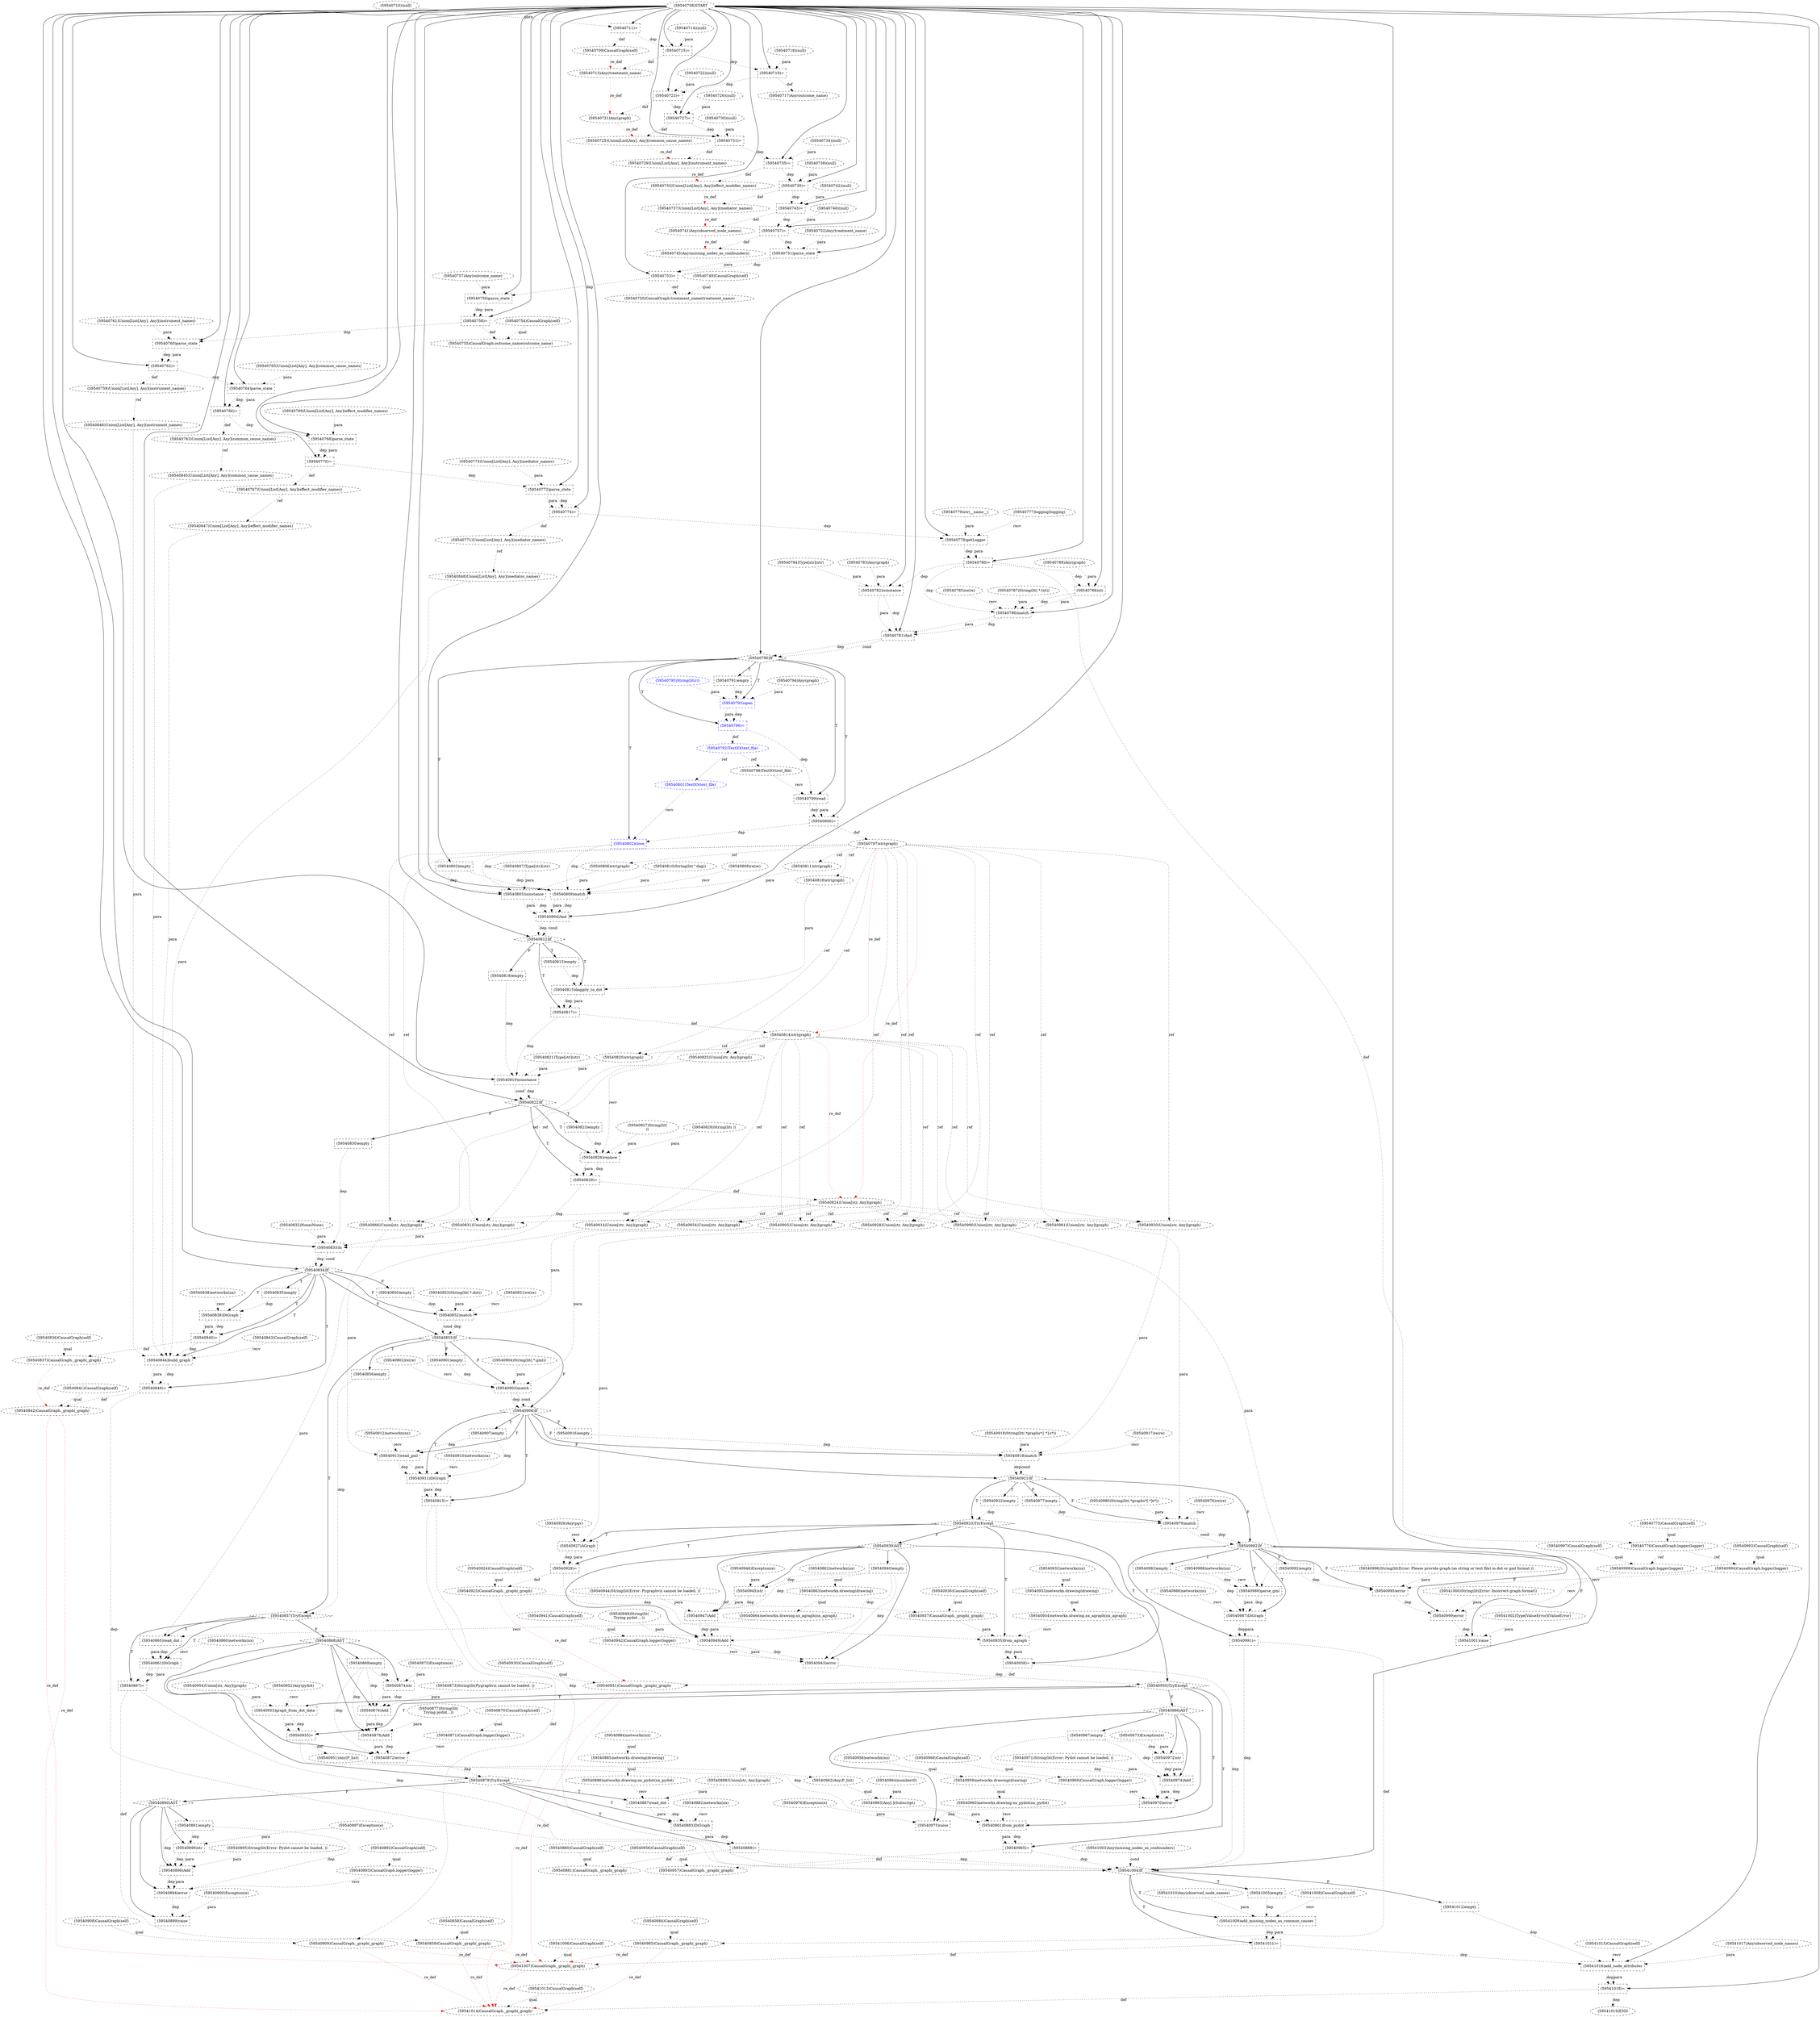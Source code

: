 digraph G {
1 [label="(59540832)None(None)" shape=ellipse style=dashed]
2 [label="(59540719)=" shape=box style=dashed]
3 [label="(59540811)str(graph)" shape=ellipse style=dashed]
4 [label="(59540985)CausalGraph._graph(_graph)" shape=ellipse style=dashed]
5 [label="(59540727)=" shape=box style=dashed]
6 [label="(59540797)str(graph)" shape=ellipse style=dashed]
7 [label="(59541007)CausalGraph._graph(_graph)" shape=ellipse style=dashed]
8 [label="(59540917)re(re)" shape=ellipse style=dashed]
9 [label="(59540815)daggity_to_dot" shape=box style=dashed]
10 [label="(59540734)(null)" shape=ellipse style=dashed]
11 [label="(59540830)empty" shape=box style=dashed]
12 [label="(59540881)CausalGraph._graph(_graph)" shape=ellipse style=dashed]
13 [label="(59540967)empty" shape=box style=dashed]
14 [label="(59540726)(null)" shape=ellipse style=dashed]
15 [label="(59540834)If" shape=diamond style=dashed]
16 [label="(59540896)str" shape=box style=dashed]
17 [label="(59540969)CausalGraph.logger(logger)" shape=ellipse style=dashed]
18 [label="(59540791)empty" shape=box style=dashed]
19 [label="(59540932)networkx(nx)" shape=ellipse style=dashed]
20 [label="(59540989)parse_gml" shape=box style=dashed]
21 [label="(59540893)CausalGraph.logger(logger)" shape=ellipse style=dashed]
22 [label="(59540959)networkx.drawing(drawing)" shape=ellipse style=dashed]
23 [label="(59540891)empty" shape=box style=dashed]
24 [label="(59540818)empty" shape=box style=dashed]
25 [label="(59540922)empty" shape=box style=dashed]
26 [label="(59540869)empty" shape=box style=dashed]
27 [label="(59540966)AST" shape=diamond style=dashed]
28 [label="(59540803)empty" shape=box style=dashed]
29 [label="(59540906)If" shape=diamond style=dashed]
30 [label="(59540838)networkx(nx)" shape=ellipse style=dashed]
31 [label="(59540909)CausalGraph._graph(_graph)" shape=ellipse style=dashed]
32 [label="(59540779)str(__name__)" shape=ellipse style=dashed]
33 [label="(59540884)networkx(nx)" shape=ellipse style=dashed]
34 [label="(59540935)from_agraph" shape=box style=dashed]
35 [label="(59540867)=" shape=box style=dashed]
36 [label="(59540842)CausalGraph._graph(_graph)" shape=ellipse style=dashed]
37 [label="(59540863)networkx.drawing(drawing)" shape=ellipse style=dashed]
38 [label="(59540994)CausalGraph.logger(logger)" shape=ellipse style=dashed]
39 [label="(59540774)=" shape=box style=dashed]
40 [label="(59540792)TextIO(text_file)" shape=ellipse style=dashed color=blue fontcolor=blue]
41 [label="(59540825)Union[str, Any](graph)" shape=ellipse style=dashed]
42 [label="(59541017)Any(observed_node_names)" shape=ellipse style=dashed]
43 [label="(59540982)If" shape=diamond style=dashed]
44 [label="(59540737)Union[List[Any], Any](mediator_names)" shape=ellipse style=dashed]
45 [label="(59541010)Any(observed_node_names)" shape=ellipse style=dashed]
46 [label="(59540768)parse_state" shape=box style=dashed]
47 [label="(59540708)START" style=dashed]
48 [label="(59540861)DiGraph" shape=box style=dashed]
49 [label="(59540971)String(lit(Error: Pydot cannot be loaded. ))" shape=ellipse style=dashed]
50 [label="(59540957)CausalGraph._graph(_graph)" shape=ellipse style=dashed]
51 [label="(59540790)If" shape=diamond style=dashed]
52 [label="(59540782)isinstance" shape=box style=dashed]
53 [label="(59540843)CausalGraph(self)" shape=ellipse style=dashed]
54 [label="(59540931)CausalGraph._graph(_graph)" shape=ellipse style=dashed]
55 [label="(59540923)TryExcept" shape=diamond style=dashed]
56 [label="(59540970)error" shape=box style=dashed]
57 [label="(59540840)=" shape=box style=dashed]
58 [label="(59540910)networkx(nx)" shape=ellipse style=dashed]
59 [label="(59540990)Union[str, Any](graph)" shape=ellipse style=dashed]
60 [label="(59540950)TryExcept" shape=diamond style=dashed]
61 [label="(59540722)(null)" shape=ellipse style=dashed]
62 [label="(59540855)If" shape=diamond style=dashed]
63 [label="(59540987)DiGraph" shape=box style=dashed]
64 [label="(59540852)match" shape=box style=dashed]
65 [label="(59540872)error" shape=box style=dashed]
66 [label="(59540853)String(lit(.*\.dot))" shape=ellipse style=dashed]
67 [label="(59540996)String(lit(Error: Please provide graph (as string or text file) in dot or gml format.))" shape=ellipse style=dashed]
68 [label="(59540755)CausalGraph.outcome_name(outcome_name)" shape=ellipse style=dashed]
69 [label="(59540880)CausalGraph(self)" shape=ellipse style=dashed]
70 [label="(59540962)Any(P_list)" shape=ellipse style=dashed]
71 [label="(59540882)networkx(nx)" shape=ellipse style=dashed]
72 [label="(59540857)TryExcept" shape=diamond style=dashed]
73 [label="(59540890)AST" shape=diamond style=dashed]
74 [label="(59540876)Add" shape=box style=dashed]
75 [label="(59541014)CausalGraph._graph(_graph)" shape=ellipse style=dashed]
76 [label="(59540905)Union[str, Any](graph)" shape=ellipse style=dashed]
77 [label="(59540907)empty" shape=box style=dashed]
78 [label="(59540951)Any(P_list)" shape=ellipse style=dashed]
79 [label="(59540746)(null)" shape=ellipse style=dashed]
80 [label="(59540908)CausalGraph(self)" shape=ellipse style=dashed]
81 [label="(59540809)match" shape=box style=dashed]
82 [label="(59540731)=" shape=box style=dashed]
83 [label="(59540804)And" shape=box style=dashed]
84 [label="(59540885)networkx.drawing(drawing)" shape=ellipse style=dashed]
85 [label="(59540978)re(re)" shape=ellipse style=dashed]
86 [label="(59540766)=" shape=box style=dashed]
87 [label="(59540817)=" shape=box style=dashed]
88 [label="(59540741)Any(observed_node_names)" shape=ellipse style=dashed]
89 [label="(59540933)networkx.drawing(drawing)" shape=ellipse style=dashed]
90 [label="(59540864)networkx.drawing.nx_agraph(nx_agraph)" shape=ellipse style=dashed]
91 [label="(59540997)CausalGraph(self)" shape=ellipse style=dashed]
92 [label="(59540972)str" shape=box style=dashed]
93 [label="(59540710)(null)" shape=ellipse style=dashed]
94 [label="(59540735)=" shape=box style=dashed]
95 [label="(59540760)parse_state" shape=box style=dashed]
96 [label="(59540977)empty" shape=box style=dashed]
97 [label="(59540806)str(graph)" shape=ellipse style=dashed]
98 [label="(59540769)Union[List[Any], Any](effect_modifier_names)" shape=ellipse style=dashed]
99 [label="(59540960)networkx.drawing.nx_pydot(nx_pydot)" shape=ellipse style=dashed]
100 [label="(59540937)CausalGraph._graph(_graph)" shape=ellipse style=dashed]
101 [label="(59540926)Any(pgv)" shape=ellipse style=dashed]
102 [label="(59541006)CausalGraph(self)" shape=ellipse style=dashed]
103 [label="(59540833)Is" shape=box style=dashed]
104 [label="(59540810)String(lit(^dag))" shape=ellipse style=dashed]
105 [label="(59540894)error" shape=box style=dashed]
106 [label="(59540802)close" shape=box style=dashed color=blue fontcolor=blue]
107 [label="(59540944)String(lit(Error: Pygraphviz cannot be loaded. ))" shape=ellipse style=dashed]
108 [label="(59540929)=" shape=box style=dashed]
109 [label="(59540956)CausalGraph(self)" shape=ellipse style=dashed]
110 [label="(59540850)empty" shape=box style=dashed]
111 [label="(59540785)re(re)" shape=ellipse style=dashed]
112 [label="(59540759)Union[List[Any], Any](instrument_names)" shape=ellipse style=dashed]
113 [label="(59540788)str" shape=box style=dashed]
114 [label="(59540761)Union[List[Any], Any](instrument_names)" shape=ellipse style=dashed]
115 [label="(59540772)parse_state" shape=box style=dashed]
116 [label="(59540753)=" shape=box style=dashed]
117 [label="(59540800)=" shape=box style=dashed]
118 [label="(59540821)Type[str](str)" shape=ellipse style=dashed]
119 [label="(59540879)TryExcept" shape=diamond style=dashed]
120 [label="(59540919)String(lit(.*graph\s*\{.*\}\s*))" shape=ellipse style=dashed]
121 [label="(59541016)add_node_attributes" shape=box style=dashed]
122 [label="(59541000)String(lit(Error: Incorrect graph format))" shape=ellipse style=dashed]
123 [label="(59540975)raise" shape=box style=dashed]
124 [label="(59540829)=" shape=box style=dashed]
125 [label="(59540883)DiGraph" shape=box style=dashed]
126 [label="(59540983)empty" shape=box style=dashed]
127 [label="(59540847)Union[List[Any], Any](effect_modifier_names)" shape=ellipse style=dashed]
128 [label="(59540943)error" shape=box style=dashed]
129 [label="(59540940)empty" shape=box style=dashed]
130 [label="(59540874)str" shape=box style=dashed]
131 [label="(59540749)CausalGraph(self)" shape=ellipse style=dashed]
132 [label="(59541015)CausalGraph(self)" shape=ellipse style=dashed]
133 [label="(59540751)parse_state" shape=box style=dashed]
134 [label="(59540764)parse_state" shape=box style=dashed]
135 [label="(59540771)Union[List[Any], Any](mediator_names)" shape=ellipse style=dashed]
136 [label="(59540793)open" shape=box style=dashed color=blue fontcolor=blue]
137 [label="(59540841)CausalGraph(self)" shape=ellipse style=dashed]
138 [label="(59540964)number(0)" shape=ellipse style=dashed]
139 [label="(59540915)=" shape=box style=dashed]
140 [label="(59540934)networkx.drawing.nx_agraph(nx_agraph)" shape=ellipse style=dashed]
141 [label="(59540717)Any(outcome_name)" shape=ellipse style=dashed]
142 [label="(59540900)Exception(e)" shape=ellipse style=dashed]
143 [label="(59541002)Type[ValueError](ValueError)" shape=ellipse style=dashed]
144 [label="(59540822)If" shape=diamond style=dashed]
145 [label="(59540794)Any(graph)" shape=ellipse style=dashed]
146 [label="(59540762)=" shape=box style=dashed]
147 [label="(59540986)networkx(nx)" shape=ellipse style=dashed]
148 [label="(59540993)CausalGraph(self)" shape=ellipse style=dashed]
149 [label="(59540945)str" shape=box style=dashed]
150 [label="(59541009)add_missing_nodes_as_common_causes" shape=box style=dashed]
151 [label="(59540844)build_graph" shape=box style=dashed]
152 [label="(59540750)CausalGraph.treatment_name(treatment_name)" shape=ellipse style=dashed]
153 [label="(59540711)=" shape=box style=dashed]
154 [label="(59540942)CausalGraph.logger(logger)" shape=ellipse style=dashed]
155 [label="(59540953)graph_from_dot_data" shape=box style=dashed]
156 [label="(59540858)CausalGraph(self)" shape=ellipse style=dashed]
157 [label="(59540781)And" shape=box style=dashed]
158 [label="(59540955)=" shape=box style=dashed]
159 [label="(59541004)If" shape=diamond style=dashed]
160 [label="(59540925)CausalGraph._graph(_graph)" shape=ellipse style=dashed]
161 [label="(59540780)=" shape=box style=dashed]
162 [label="(59540866)Union[str, Any](graph)" shape=ellipse style=dashed]
163 [label="(59540723)=" shape=box style=dashed]
164 [label="(59540868)AST" shape=diamond style=dashed]
165 [label="(59540709)CausalGraph(self)" shape=ellipse style=dashed]
166 [label="(59540877)String(lit(
Trying pydot...))" shape=ellipse style=dashed]
167 [label="(59540757)Any(outcome_name)" shape=ellipse style=dashed]
168 [label="(59540796)=" shape=box style=dashed color=blue fontcolor=blue]
169 [label="(59540839)DiGraph" shape=box style=dashed]
170 [label="(59540939)AST" shape=diamond style=dashed]
171 [label="(59540812)If" shape=diamond style=dashed]
172 [label="(59540981)Union[str, Any](graph)" shape=ellipse style=dashed]
173 [label="(59540784)Type[str](str)" shape=ellipse style=dashed]
174 [label="(59540826)replace" shape=box style=dashed]
175 [label="(59540848)Union[List[Any], Any](mediator_names)" shape=ellipse style=dashed]
176 [label="(59540816)str(graph)" shape=ellipse style=dashed]
177 [label="(59540898)Add" shape=box style=dashed]
178 [label="(59540754)CausalGraph(self)" shape=ellipse style=dashed]
179 [label="(59540992)empty" shape=box style=dashed]
180 [label="(59541012)empty" shape=box style=dashed]
181 [label="(59540928)Union[str, Any](graph)" shape=ellipse style=dashed]
182 [label="(59541018)=" shape=box style=dashed]
183 [label="(59540849)=" shape=box style=dashed]
184 [label="(59540851)re(re)" shape=ellipse style=dashed]
185 [label="(59540856)empty" shape=box style=dashed]
186 [label="(59540828)String(lit( ))" shape=ellipse style=dashed]
187 [label="(59540941)CausalGraph(self)" shape=ellipse style=dashed]
188 [label="(59540914)Union[str, Any](graph)" shape=ellipse style=dashed]
189 [label="(59541011)=" shape=box style=dashed]
190 [label="(59540747)=" shape=box style=dashed]
191 [label="(59540836)CausalGraph(self)" shape=ellipse style=dashed]
192 [label="(59540713)Any(treatment_name)" shape=ellipse style=dashed]
193 [label="(59540988)networkx(nx)" shape=ellipse style=dashed]
194 [label="(59541001)raise" shape=box style=dashed]
195 [label="(59540824)Union[str, Any](graph)" shape=ellipse style=dashed]
196 [label="(59540930)CausalGraph(self)" shape=ellipse style=dashed]
197 [label="(59540770)=" shape=box style=dashed]
198 [label="(59540886)networkx.drawing.nx_pydot(nx_pydot)" shape=ellipse style=dashed]
199 [label="(59540763)Union[List[Any], Any](common_cause_names)" shape=ellipse style=dashed]
200 [label="(59540798)TextIO(text_file)" shape=ellipse style=dashed]
201 [label="(59541019)END" style=dashed]
202 [label="(59540991)=" shape=box style=dashed]
203 [label="(59540974)Add" shape=box style=dashed]
204 [label="(59540887)read_dot" shape=box style=dashed]
205 [label="(59540963)Any[.](Subscript)" shape=ellipse style=dashed]
206 [label="(59540783)Any(graph)" shape=ellipse style=dashed]
207 [label="(59540878)Add" shape=box style=dashed]
208 [label="(59540927)AGraph" shape=box style=dashed]
209 [label="(59540799)read" shape=box style=dashed]
210 [label="(59540789)Any(graph)" shape=ellipse style=dashed]
211 [label="(59540984)CausalGraph(self)" shape=ellipse style=dashed]
212 [label="(59540730)(null)" shape=ellipse style=dashed]
213 [label="(59540902)re(re)" shape=ellipse style=dashed]
214 [label="(59540733)Union[List[Any], Any](effect_modifier_names)" shape=ellipse style=dashed]
215 [label="(59540773)Union[List[Any], Any](mediator_names)" shape=ellipse style=dashed]
216 [label="(59540827)String(lit(
))" shape=ellipse style=dashed]
217 [label="(59540865)read_dot" shape=box style=dashed]
218 [label="(59540807)Type[str](str)" shape=ellipse style=dashed]
219 [label="(59540837)CausalGraph._graph(_graph)" shape=ellipse style=dashed]
220 [label="(59540899)raise" shape=box style=dashed]
221 [label="(59540901)empty" shape=box style=dashed]
222 [label="(59540924)CausalGraph(self)" shape=ellipse style=dashed]
223 [label="(59540831)Union[str, Any](graph)" shape=ellipse style=dashed]
224 [label="(59541013)CausalGraph(self)" shape=ellipse style=dashed]
225 [label="(59540846)Union[List[Any], Any](instrument_names)" shape=ellipse style=dashed]
226 [label="(59540998)CausalGraph.logger(logger)" shape=ellipse style=dashed]
227 [label="(59540980)String(lit(.*graph\s*\[.*\]\s*))" shape=ellipse style=dashed]
228 [label="(59540903)match" shape=box style=dashed]
229 [label="(59540808)re(re)" shape=ellipse style=dashed]
230 [label="(59540921)If" shape=diamond style=dashed]
231 [label="(59540958)networkx(nx)" shape=ellipse style=dashed]
232 [label="(59541008)CausalGraph(self)" shape=ellipse style=dashed]
233 [label="(59540871)CausalGraph.logger(logger)" shape=ellipse style=dashed]
234 [label="(59540889)=" shape=box style=dashed]
235 [label="(59540758)=" shape=box style=dashed]
236 [label="(59540742)(null)" shape=ellipse style=dashed]
237 [label="(59540904)String(lit(.*\.gml))" shape=ellipse style=dashed]
238 [label="(59540778)getLogger" shape=box style=dashed]
239 [label="(59540916)empty" shape=box style=dashed]
240 [label="(59540999)error" shape=box style=dashed]
241 [label="(59540715)=" shape=box style=dashed]
242 [label="(59540948)String(lit(
Trying pydot ...))" shape=ellipse style=dashed]
243 [label="(59541005)empty" shape=box style=dashed]
244 [label="(59540920)Union[str, Any](graph)" shape=ellipse style=dashed]
245 [label="(59540954)Union[str, Any](graph)" shape=ellipse style=dashed]
246 [label="(59540961)from_pydot" shape=box style=dashed]
247 [label="(59540718)(null)" shape=ellipse style=dashed]
248 [label="(59540911)DiGraph" shape=box style=dashed]
249 [label="(59540936)CausalGraph(self)" shape=ellipse style=dashed]
250 [label="(59540721)Any(graph)" shape=ellipse style=dashed]
251 [label="(59540777)logging(logging)" shape=ellipse style=dashed]
252 [label="(59540823)empty" shape=box style=dashed]
253 [label="(59540938)=" shape=box style=dashed]
254 [label="(59540888)Union[str, Any](graph)" shape=ellipse style=dashed]
255 [label="(59540787)String(lit(.*\.txt))" shape=ellipse style=dashed]
256 [label="(59541003)Any(missing_nodes_as_confounders)" shape=ellipse style=dashed]
257 [label="(59540729)Union[List[Any], Any](instrument_names)" shape=ellipse style=dashed]
258 [label="(59540947)Add" shape=box style=dashed]
259 [label="(59540976)Exception(e)" shape=ellipse style=dashed]
260 [label="(59540918)match" shape=box style=dashed]
261 [label="(59540995)error" shape=box style=dashed]
262 [label="(59540968)CausalGraph(self)" shape=ellipse style=dashed]
263 [label="(59540767)Union[List[Any], Any](effect_modifier_names)" shape=ellipse style=dashed]
264 [label="(59540738)(null)" shape=ellipse style=dashed]
265 [label="(59540859)CausalGraph._graph(_graph)" shape=ellipse style=dashed]
266 [label="(59540854)Union[str, Any](graph)" shape=ellipse style=dashed]
267 [label="(59540952)Any(pydot)" shape=ellipse style=dashed]
268 [label="(59540895)String(lit(Error: Pydot cannot be loaded. ))" shape=ellipse style=dashed]
269 [label="(59540946)Exception(e)" shape=ellipse style=dashed]
270 [label="(59540875)Exception(e)" shape=ellipse style=dashed]
271 [label="(59540795)String(lit(r))" shape=ellipse style=dashed color=blue fontcolor=blue]
272 [label="(59540949)Add" shape=box style=dashed]
273 [label="(59540739)=" shape=box style=dashed]
274 [label="(59540912)networkx(nx)" shape=ellipse style=dashed]
275 [label="(59540756)parse_state" shape=box style=dashed]
276 [label="(59540835)empty" shape=box style=dashed]
277 [label="(59540752)Any(treatment_name)" shape=ellipse style=dashed]
278 [label="(59540870)CausalGraph(self)" shape=ellipse style=dashed]
279 [label="(59540873)String(lit(Pygraphviz cannot be loaded. ))" shape=ellipse style=dashed]
280 [label="(59540913)read_gml" shape=box style=dashed]
281 [label="(59540765)Union[List[Any], Any](common_cause_names)" shape=ellipse style=dashed]
282 [label="(59540819)isinstance" shape=box style=dashed]
283 [label="(59540725)Union[List[Any], Any](common_cause_names)" shape=ellipse style=dashed]
284 [label="(59540814)str(graph)" shape=ellipse style=dashed]
285 [label="(59540862)networkx(nx)" shape=ellipse style=dashed]
286 [label="(59540801)TextIO(text_file)" shape=ellipse style=dashed color=blue fontcolor=blue]
287 [label="(59540745)Any(missing_nodes_as_confounders)" shape=ellipse style=dashed]
288 [label="(59540973)Exception(e)" shape=ellipse style=dashed]
289 [label="(59540743)=" shape=box style=dashed]
290 [label="(59540805)isinstance" shape=box style=dashed]
291 [label="(59540965)=" shape=box style=dashed]
292 [label="(59540820)str(graph)" shape=ellipse style=dashed]
293 [label="(59540714)(null)" shape=ellipse style=dashed]
294 [label="(59540860)networkx(nx)" shape=ellipse style=dashed]
295 [label="(59540892)CausalGraph(self)" shape=ellipse style=dashed]
296 [label="(59540979)match" shape=box style=dashed]
297 [label="(59540776)CausalGraph.logger(logger)" shape=ellipse style=dashed]
298 [label="(59540813)empty" shape=box style=dashed]
299 [label="(59540775)CausalGraph(self)" shape=ellipse style=dashed]
300 [label="(59540786)match" shape=box style=dashed]
301 [label="(59540845)Union[List[Any], Any](common_cause_names)" shape=ellipse style=dashed]
302 [label="(59540897)Exception(e)" shape=ellipse style=dashed]
47 -> 2 [label="" style=solid];
247 -> 2 [label="para" style=dotted];
241 -> 2 [label="dep" style=dotted];
6 -> 3 [label="ref" style=dotted];
211 -> 4 [label="qual" style=dotted];
202 -> 4 [label="def" style=dotted];
47 -> 5 [label="" style=solid];
14 -> 5 [label="para" style=dotted];
163 -> 5 [label="dep" style=dotted];
117 -> 6 [label="def" style=dotted];
102 -> 7 [label="qual" style=dotted];
189 -> 7 [label="def" style=dotted];
36 -> 7 [label="re_def" style=dotted color=red];
4 -> 7 [label="re_def" style=dotted color=red];
265 -> 7 [label="re_def" style=dotted color=red];
31 -> 7 [label="re_def" style=dotted color=red];
54 -> 7 [label="re_def" style=dotted color=red];
171 -> 9 [label="T"];
176 -> 9 [label="para" style=dotted];
298 -> 9 [label="dep" style=dotted];
144 -> 11 [label="F"];
69 -> 12 [label="qual" style=dotted];
234 -> 12 [label="def" style=dotted];
27 -> 13 [label="" style=solid];
47 -> 15 [label="" style=solid];
103 -> 15 [label="dep" style=dotted];
103 -> 15 [label="cond" style=dotted];
73 -> 16 [label="" style=solid];
302 -> 16 [label="para" style=dotted];
23 -> 16 [label="dep" style=dotted];
262 -> 17 [label="qual" style=dotted];
51 -> 18 [label="T"];
43 -> 20 [label="T"];
193 -> 20 [label="recv" style=dotted];
59 -> 20 [label="para" style=dotted];
126 -> 20 [label="dep" style=dotted];
295 -> 21 [label="qual" style=dotted];
231 -> 22 [label="qual" style=dotted];
73 -> 23 [label="" style=solid];
171 -> 24 [label="F"];
230 -> 25 [label="T"];
164 -> 26 [label="" style=solid];
60 -> 27 [label="F"];
51 -> 28 [label="F"];
62 -> 29 [label="F"];
228 -> 29 [label="dep" style=dotted];
228 -> 29 [label="cond" style=dotted];
80 -> 31 [label="qual" style=dotted];
139 -> 31 [label="def" style=dotted];
55 -> 34 [label="T"];
140 -> 34 [label="recv" style=dotted];
100 -> 34 [label="para" style=dotted];
108 -> 34 [label="dep" style=dotted];
72 -> 35 [label="T"];
48 -> 35 [label="dep" style=dotted];
48 -> 35 [label="para" style=dotted];
137 -> 36 [label="qual" style=dotted];
183 -> 36 [label="def" style=dotted];
219 -> 36 [label="re_def" style=dotted color=red];
285 -> 37 [label="qual" style=dotted];
148 -> 38 [label="qual" style=dotted];
297 -> 38 [label="ref" style=dotted];
47 -> 39 [label="" style=solid];
115 -> 39 [label="dep" style=dotted];
115 -> 39 [label="para" style=dotted];
168 -> 40 [label="def" style=dotted];
284 -> 41 [label="ref" style=dotted];
6 -> 41 [label="ref" style=dotted];
230 -> 43 [label="F"];
296 -> 43 [label="dep" style=dotted];
296 -> 43 [label="cond" style=dotted];
273 -> 44 [label="def" style=dotted];
214 -> 44 [label="re_def" style=dotted color=red];
47 -> 46 [label="" style=solid];
98 -> 46 [label="para" style=dotted];
86 -> 46 [label="dep" style=dotted];
72 -> 48 [label="T"];
294 -> 48 [label="recv" style=dotted];
217 -> 48 [label="dep" style=dotted];
217 -> 48 [label="para" style=dotted];
109 -> 50 [label="qual" style=dotted];
291 -> 50 [label="def" style=dotted];
47 -> 51 [label="" style=solid];
157 -> 51 [label="dep" style=dotted];
157 -> 51 [label="cond" style=dotted];
47 -> 52 [label="" style=solid];
206 -> 52 [label="para" style=dotted];
173 -> 52 [label="para" style=dotted];
161 -> 52 [label="dep" style=dotted];
196 -> 54 [label="qual" style=dotted];
253 -> 54 [label="def" style=dotted];
160 -> 54 [label="re_def" style=dotted color=red];
230 -> 55 [label="T"];
25 -> 55 [label="dep" style=dotted];
27 -> 56 [label="" style=solid];
17 -> 56 [label="recv" style=dotted];
203 -> 56 [label="dep" style=dotted];
203 -> 56 [label="para" style=dotted];
13 -> 56 [label="dep" style=dotted];
15 -> 57 [label="T"];
169 -> 57 [label="dep" style=dotted];
169 -> 57 [label="para" style=dotted];
284 -> 59 [label="ref" style=dotted];
6 -> 59 [label="ref" style=dotted];
195 -> 59 [label="ref" style=dotted];
170 -> 60 [label="" style=solid];
128 -> 60 [label="dep" style=dotted];
15 -> 62 [label="F"];
64 -> 62 [label="dep" style=dotted];
64 -> 62 [label="cond" style=dotted];
43 -> 63 [label="T"];
147 -> 63 [label="recv" style=dotted];
20 -> 63 [label="dep" style=dotted];
20 -> 63 [label="para" style=dotted];
126 -> 63 [label="dep" style=dotted];
15 -> 64 [label="F"];
184 -> 64 [label="recv" style=dotted];
66 -> 64 [label="para" style=dotted];
266 -> 64 [label="para" style=dotted];
110 -> 64 [label="dep" style=dotted];
164 -> 65 [label="" style=solid];
233 -> 65 [label="recv" style=dotted];
207 -> 65 [label="dep" style=dotted];
207 -> 65 [label="para" style=dotted];
26 -> 65 [label="dep" style=dotted];
178 -> 68 [label="qual" style=dotted];
235 -> 68 [label="def" style=dotted];
78 -> 70 [label="ref" style=dotted];
62 -> 72 [label="T"];
185 -> 72 [label="dep" style=dotted];
119 -> 73 [label="F"];
164 -> 74 [label="" style=solid];
279 -> 74 [label="para" style=dotted];
130 -> 74 [label="dep" style=dotted];
130 -> 74 [label="para" style=dotted];
26 -> 74 [label="dep" style=dotted];
224 -> 75 [label="qual" style=dotted];
182 -> 75 [label="def" style=dotted];
36 -> 75 [label="re_def" style=dotted color=red];
4 -> 75 [label="re_def" style=dotted color=red];
265 -> 75 [label="re_def" style=dotted color=red];
31 -> 75 [label="re_def" style=dotted color=red];
7 -> 75 [label="re_def" style=dotted color=red];
54 -> 75 [label="re_def" style=dotted color=red];
284 -> 76 [label="ref" style=dotted];
6 -> 76 [label="ref" style=dotted];
195 -> 76 [label="ref" style=dotted];
29 -> 77 [label="T"];
158 -> 78 [label="def" style=dotted];
47 -> 81 [label="" style=solid];
229 -> 81 [label="recv" style=dotted];
104 -> 81 [label="para" style=dotted];
3 -> 81 [label="para" style=dotted];
28 -> 81 [label="dep" style=dotted];
106 -> 81 [label="dep" style=dotted];
47 -> 82 [label="" style=solid];
212 -> 82 [label="para" style=dotted];
5 -> 82 [label="dep" style=dotted];
47 -> 83 [label="" style=solid];
290 -> 83 [label="dep" style=dotted];
290 -> 83 [label="para" style=dotted];
81 -> 83 [label="dep" style=dotted];
81 -> 83 [label="para" style=dotted];
33 -> 84 [label="qual" style=dotted];
47 -> 86 [label="" style=solid];
134 -> 86 [label="dep" style=dotted];
134 -> 86 [label="para" style=dotted];
171 -> 87 [label="T"];
9 -> 87 [label="dep" style=dotted];
9 -> 87 [label="para" style=dotted];
289 -> 88 [label="def" style=dotted];
44 -> 88 [label="re_def" style=dotted color=red];
19 -> 89 [label="qual" style=dotted];
37 -> 90 [label="qual" style=dotted];
27 -> 92 [label="" style=solid];
288 -> 92 [label="para" style=dotted];
13 -> 92 [label="dep" style=dotted];
47 -> 94 [label="" style=solid];
10 -> 94 [label="para" style=dotted];
82 -> 94 [label="dep" style=dotted];
47 -> 95 [label="" style=solid];
114 -> 95 [label="para" style=dotted];
235 -> 95 [label="dep" style=dotted];
230 -> 96 [label="F"];
6 -> 97 [label="ref" style=dotted];
22 -> 99 [label="qual" style=dotted];
249 -> 100 [label="qual" style=dotted];
160 -> 100 [label="ref" style=dotted];
47 -> 103 [label="" style=solid];
223 -> 103 [label="para" style=dotted];
1 -> 103 [label="para" style=dotted];
11 -> 103 [label="dep" style=dotted];
124 -> 103 [label="dep" style=dotted];
73 -> 105 [label="" style=solid];
21 -> 105 [label="recv" style=dotted];
177 -> 105 [label="dep" style=dotted];
177 -> 105 [label="para" style=dotted];
23 -> 105 [label="dep" style=dotted];
51 -> 106 [label="T"];
286 -> 106 [label="recv" style=dotted];
117 -> 106 [label="dep" style=dotted];
55 -> 108 [label="T"];
208 -> 108 [label="dep" style=dotted];
208 -> 108 [label="para" style=dotted];
15 -> 110 [label="F"];
146 -> 112 [label="def" style=dotted];
47 -> 113 [label="" style=solid];
210 -> 113 [label="para" style=dotted];
161 -> 113 [label="dep" style=dotted];
47 -> 115 [label="" style=solid];
215 -> 115 [label="para" style=dotted];
197 -> 115 [label="dep" style=dotted];
47 -> 116 [label="" style=solid];
133 -> 116 [label="dep" style=dotted];
133 -> 116 [label="para" style=dotted];
51 -> 117 [label="T"];
209 -> 117 [label="dep" style=dotted];
209 -> 117 [label="para" style=dotted];
164 -> 119 [label="" style=solid];
65 -> 119 [label="dep" style=dotted];
47 -> 121 [label="" style=solid];
132 -> 121 [label="recv" style=dotted];
42 -> 121 [label="para" style=dotted];
180 -> 121 [label="dep" style=dotted];
189 -> 121 [label="dep" style=dotted];
27 -> 123 [label="" style=solid];
259 -> 123 [label="para" style=dotted];
56 -> 123 [label="dep" style=dotted];
144 -> 124 [label="T"];
174 -> 124 [label="dep" style=dotted];
174 -> 124 [label="para" style=dotted];
119 -> 125 [label="T"];
71 -> 125 [label="recv" style=dotted];
204 -> 125 [label="dep" style=dotted];
204 -> 125 [label="para" style=dotted];
43 -> 126 [label="T"];
263 -> 127 [label="ref" style=dotted];
170 -> 128 [label="" style=solid];
154 -> 128 [label="recv" style=dotted];
272 -> 128 [label="dep" style=dotted];
272 -> 128 [label="para" style=dotted];
129 -> 128 [label="dep" style=dotted];
170 -> 129 [label="" style=solid];
164 -> 130 [label="" style=solid];
270 -> 130 [label="para" style=dotted];
26 -> 130 [label="dep" style=dotted];
47 -> 133 [label="" style=solid];
277 -> 133 [label="para" style=dotted];
190 -> 133 [label="dep" style=dotted];
47 -> 134 [label="" style=solid];
281 -> 134 [label="para" style=dotted];
146 -> 134 [label="dep" style=dotted];
39 -> 135 [label="def" style=dotted];
51 -> 136 [label="T"];
145 -> 136 [label="para" style=dotted];
271 -> 136 [label="para" style=dotted];
18 -> 136 [label="dep" style=dotted];
29 -> 139 [label="T"];
248 -> 139 [label="dep" style=dotted];
248 -> 139 [label="para" style=dotted];
89 -> 140 [label="qual" style=dotted];
2 -> 141 [label="def" style=dotted];
47 -> 144 [label="" style=solid];
282 -> 144 [label="dep" style=dotted];
282 -> 144 [label="cond" style=dotted];
47 -> 146 [label="" style=solid];
95 -> 146 [label="dep" style=dotted];
95 -> 146 [label="para" style=dotted];
170 -> 149 [label="" style=solid];
269 -> 149 [label="para" style=dotted];
129 -> 149 [label="dep" style=dotted];
159 -> 150 [label="T"];
232 -> 150 [label="recv" style=dotted];
45 -> 150 [label="para" style=dotted];
243 -> 150 [label="dep" style=dotted];
15 -> 151 [label="T"];
53 -> 151 [label="recv" style=dotted];
301 -> 151 [label="para" style=dotted];
225 -> 151 [label="para" style=dotted];
127 -> 151 [label="para" style=dotted];
175 -> 151 [label="para" style=dotted];
57 -> 151 [label="dep" style=dotted];
131 -> 152 [label="qual" style=dotted];
116 -> 152 [label="def" style=dotted];
47 -> 153 [label="" style=solid];
93 -> 153 [label="para" style=dotted];
187 -> 154 [label="qual" style=dotted];
60 -> 155 [label="T"];
267 -> 155 [label="recv" style=dotted];
245 -> 155 [label="para" style=dotted];
47 -> 157 [label="" style=solid];
52 -> 157 [label="dep" style=dotted];
52 -> 157 [label="para" style=dotted];
300 -> 157 [label="dep" style=dotted];
300 -> 157 [label="para" style=dotted];
60 -> 158 [label="T"];
155 -> 158 [label="dep" style=dotted];
155 -> 158 [label="para" style=dotted];
47 -> 159 [label="" style=solid];
256 -> 159 [label="cond" style=dotted];
35 -> 159 [label="dep" style=dotted];
253 -> 159 [label="dep" style=dotted];
291 -> 159 [label="dep" style=dotted];
202 -> 159 [label="dep" style=dotted];
234 -> 159 [label="dep" style=dotted];
183 -> 159 [label="dep" style=dotted];
139 -> 159 [label="dep" style=dotted];
222 -> 160 [label="qual" style=dotted];
108 -> 160 [label="def" style=dotted];
47 -> 161 [label="" style=solid];
238 -> 161 [label="dep" style=dotted];
238 -> 161 [label="para" style=dotted];
284 -> 162 [label="ref" style=dotted];
6 -> 162 [label="ref" style=dotted];
195 -> 162 [label="ref" style=dotted];
47 -> 163 [label="" style=solid];
61 -> 163 [label="para" style=dotted];
2 -> 163 [label="dep" style=dotted];
72 -> 164 [label="F"];
153 -> 165 [label="def" style=dotted];
51 -> 168 [label="T"];
136 -> 168 [label="dep" style=dotted];
136 -> 168 [label="para" style=dotted];
15 -> 169 [label="T"];
30 -> 169 [label="recv" style=dotted];
276 -> 169 [label="dep" style=dotted];
55 -> 170 [label="F"];
47 -> 171 [label="" style=solid];
83 -> 171 [label="dep" style=dotted];
83 -> 171 [label="cond" style=dotted];
284 -> 172 [label="ref" style=dotted];
6 -> 172 [label="ref" style=dotted];
195 -> 172 [label="ref" style=dotted];
144 -> 174 [label="T"];
41 -> 174 [label="recv" style=dotted];
216 -> 174 [label="para" style=dotted];
186 -> 174 [label="para" style=dotted];
252 -> 174 [label="dep" style=dotted];
135 -> 175 [label="ref" style=dotted];
6 -> 176 [label="ref" style=dotted];
73 -> 177 [label="" style=solid];
268 -> 177 [label="para" style=dotted];
16 -> 177 [label="dep" style=dotted];
16 -> 177 [label="para" style=dotted];
23 -> 177 [label="dep" style=dotted];
43 -> 179 [label="F"];
159 -> 180 [label="F"];
284 -> 181 [label="ref" style=dotted];
6 -> 181 [label="ref" style=dotted];
195 -> 181 [label="ref" style=dotted];
47 -> 182 [label="" style=solid];
121 -> 182 [label="dep" style=dotted];
121 -> 182 [label="para" style=dotted];
15 -> 183 [label="T"];
151 -> 183 [label="dep" style=dotted];
151 -> 183 [label="para" style=dotted];
62 -> 185 [label="T"];
284 -> 188 [label="ref" style=dotted];
6 -> 188 [label="ref" style=dotted];
195 -> 188 [label="ref" style=dotted];
159 -> 189 [label="T"];
150 -> 189 [label="dep" style=dotted];
150 -> 189 [label="para" style=dotted];
47 -> 190 [label="" style=solid];
79 -> 190 [label="para" style=dotted];
289 -> 190 [label="dep" style=dotted];
241 -> 192 [label="def" style=dotted];
165 -> 192 [label="re_def" style=dotted color=red];
43 -> 194 [label="F"];
143 -> 194 [label="para" style=dotted];
240 -> 194 [label="dep" style=dotted];
124 -> 195 [label="def" style=dotted];
284 -> 195 [label="re_def" style=dotted color=red];
6 -> 195 [label="re_def" style=dotted color=red];
47 -> 197 [label="" style=solid];
46 -> 197 [label="dep" style=dotted];
46 -> 197 [label="para" style=dotted];
84 -> 198 [label="qual" style=dotted];
86 -> 199 [label="def" style=dotted];
40 -> 200 [label="ref" style=dotted];
182 -> 201 [label="dep" style=dotted];
43 -> 202 [label="T"];
63 -> 202 [label="dep" style=dotted];
63 -> 202 [label="para" style=dotted];
27 -> 203 [label="" style=solid];
49 -> 203 [label="para" style=dotted];
92 -> 203 [label="dep" style=dotted];
92 -> 203 [label="para" style=dotted];
13 -> 203 [label="dep" style=dotted];
119 -> 204 [label="T"];
198 -> 204 [label="recv" style=dotted];
254 -> 204 [label="para" style=dotted];
70 -> 205 [label="qual" style=dotted];
138 -> 205 [label="para" style=dotted];
164 -> 207 [label="" style=solid];
74 -> 207 [label="dep" style=dotted];
74 -> 207 [label="para" style=dotted];
166 -> 207 [label="para" style=dotted];
26 -> 207 [label="dep" style=dotted];
55 -> 208 [label="T"];
101 -> 208 [label="recv" style=dotted];
181 -> 208 [label="para" style=dotted];
51 -> 209 [label="T"];
200 -> 209 [label="recv" style=dotted];
168 -> 209 [label="dep" style=dotted];
94 -> 214 [label="def" style=dotted];
257 -> 214 [label="re_def" style=dotted color=red];
72 -> 217 [label="T"];
90 -> 217 [label="recv" style=dotted];
162 -> 217 [label="para" style=dotted];
191 -> 219 [label="qual" style=dotted];
57 -> 219 [label="def" style=dotted];
73 -> 220 [label="" style=solid];
142 -> 220 [label="para" style=dotted];
105 -> 220 [label="dep" style=dotted];
62 -> 221 [label="F"];
284 -> 223 [label="ref" style=dotted];
6 -> 223 [label="ref" style=dotted];
195 -> 223 [label="ref" style=dotted];
112 -> 225 [label="ref" style=dotted];
91 -> 226 [label="qual" style=dotted];
297 -> 226 [label="ref" style=dotted];
62 -> 228 [label="F"];
213 -> 228 [label="recv" style=dotted];
237 -> 228 [label="para" style=dotted];
76 -> 228 [label="para" style=dotted];
221 -> 228 [label="dep" style=dotted];
29 -> 230 [label="F"];
260 -> 230 [label="dep" style=dotted];
260 -> 230 [label="cond" style=dotted];
278 -> 233 [label="qual" style=dotted];
119 -> 234 [label="T"];
125 -> 234 [label="dep" style=dotted];
125 -> 234 [label="para" style=dotted];
47 -> 235 [label="" style=solid];
275 -> 235 [label="dep" style=dotted];
275 -> 235 [label="para" style=dotted];
47 -> 238 [label="" style=solid];
251 -> 238 [label="recv" style=dotted];
32 -> 238 [label="para" style=dotted];
39 -> 238 [label="dep" style=dotted];
29 -> 239 [label="F"];
43 -> 240 [label="F"];
226 -> 240 [label="recv" style=dotted];
122 -> 240 [label="para" style=dotted];
261 -> 240 [label="dep" style=dotted];
47 -> 241 [label="" style=solid];
293 -> 241 [label="para" style=dotted];
153 -> 241 [label="dep" style=dotted];
159 -> 243 [label="T"];
284 -> 244 [label="ref" style=dotted];
6 -> 244 [label="ref" style=dotted];
195 -> 244 [label="ref" style=dotted];
60 -> 246 [label="T"];
99 -> 246 [label="recv" style=dotted];
205 -> 246 [label="para" style=dotted];
158 -> 246 [label="dep" style=dotted];
29 -> 248 [label="T"];
58 -> 248 [label="recv" style=dotted];
280 -> 248 [label="dep" style=dotted];
280 -> 248 [label="para" style=dotted];
77 -> 248 [label="dep" style=dotted];
163 -> 250 [label="def" style=dotted];
192 -> 250 [label="re_def" style=dotted color=red];
144 -> 252 [label="T"];
55 -> 253 [label="T"];
34 -> 253 [label="dep" style=dotted];
34 -> 253 [label="para" style=dotted];
82 -> 257 [label="def" style=dotted];
283 -> 257 [label="re_def" style=dotted color=red];
170 -> 258 [label="" style=solid];
107 -> 258 [label="para" style=dotted];
149 -> 258 [label="dep" style=dotted];
149 -> 258 [label="para" style=dotted];
129 -> 258 [label="dep" style=dotted];
29 -> 260 [label="F"];
8 -> 260 [label="recv" style=dotted];
120 -> 260 [label="para" style=dotted];
244 -> 260 [label="para" style=dotted];
239 -> 260 [label="dep" style=dotted];
43 -> 261 [label="F"];
38 -> 261 [label="recv" style=dotted];
67 -> 261 [label="para" style=dotted];
179 -> 261 [label="dep" style=dotted];
197 -> 263 [label="def" style=dotted];
156 -> 265 [label="qual" style=dotted];
35 -> 265 [label="def" style=dotted];
284 -> 266 [label="ref" style=dotted];
6 -> 266 [label="ref" style=dotted];
195 -> 266 [label="ref" style=dotted];
170 -> 272 [label="" style=solid];
258 -> 272 [label="dep" style=dotted];
258 -> 272 [label="para" style=dotted];
242 -> 272 [label="para" style=dotted];
129 -> 272 [label="dep" style=dotted];
47 -> 273 [label="" style=solid];
264 -> 273 [label="para" style=dotted];
94 -> 273 [label="dep" style=dotted];
47 -> 275 [label="" style=solid];
167 -> 275 [label="para" style=dotted];
116 -> 275 [label="dep" style=dotted];
15 -> 276 [label="T"];
29 -> 280 [label="T"];
274 -> 280 [label="recv" style=dotted];
188 -> 280 [label="para" style=dotted];
77 -> 280 [label="dep" style=dotted];
47 -> 282 [label="" style=solid];
292 -> 282 [label="para" style=dotted];
118 -> 282 [label="para" style=dotted];
87 -> 282 [label="dep" style=dotted];
24 -> 282 [label="dep" style=dotted];
5 -> 283 [label="def" style=dotted];
250 -> 283 [label="re_def" style=dotted color=red];
87 -> 284 [label="def" style=dotted];
6 -> 284 [label="re_def" style=dotted color=red];
40 -> 286 [label="ref" style=dotted];
190 -> 287 [label="def" style=dotted];
88 -> 287 [label="re_def" style=dotted color=red];
47 -> 289 [label="" style=solid];
236 -> 289 [label="para" style=dotted];
273 -> 289 [label="dep" style=dotted];
47 -> 290 [label="" style=solid];
97 -> 290 [label="para" style=dotted];
218 -> 290 [label="para" style=dotted];
28 -> 290 [label="dep" style=dotted];
106 -> 290 [label="dep" style=dotted];
60 -> 291 [label="T"];
246 -> 291 [label="dep" style=dotted];
246 -> 291 [label="para" style=dotted];
284 -> 292 [label="ref" style=dotted];
6 -> 292 [label="ref" style=dotted];
230 -> 296 [label="F"];
85 -> 296 [label="recv" style=dotted];
227 -> 296 [label="para" style=dotted];
172 -> 296 [label="para" style=dotted];
96 -> 296 [label="dep" style=dotted];
299 -> 297 [label="qual" style=dotted];
161 -> 297 [label="def" style=dotted];
171 -> 298 [label="T"];
47 -> 300 [label="" style=solid];
111 -> 300 [label="recv" style=dotted];
255 -> 300 [label="para" style=dotted];
113 -> 300 [label="dep" style=dotted];
113 -> 300 [label="para" style=dotted];
161 -> 300 [label="dep" style=dotted];
199 -> 301 [label="ref" style=dotted];
}